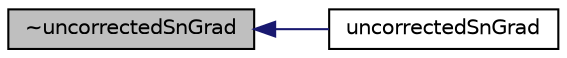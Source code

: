 digraph "~uncorrectedSnGrad"
{
  bgcolor="transparent";
  edge [fontname="Helvetica",fontsize="10",labelfontname="Helvetica",labelfontsize="10"];
  node [fontname="Helvetica",fontsize="10",shape=record];
  rankdir="LR";
  Node1 [label="~uncorrectedSnGrad",height=0.2,width=0.4,color="black", fillcolor="grey75", style="filled", fontcolor="black"];
  Node1 -> Node2 [dir="back",color="midnightblue",fontsize="10",style="solid",fontname="Helvetica"];
  Node2 [label="uncorrectedSnGrad",height=0.2,width=0.4,color="black",URL="$a02833.html#aed5e8fa09df345d40179b6a91c17e7ef",tooltip="Construct from mesh and data stream. "];
}
